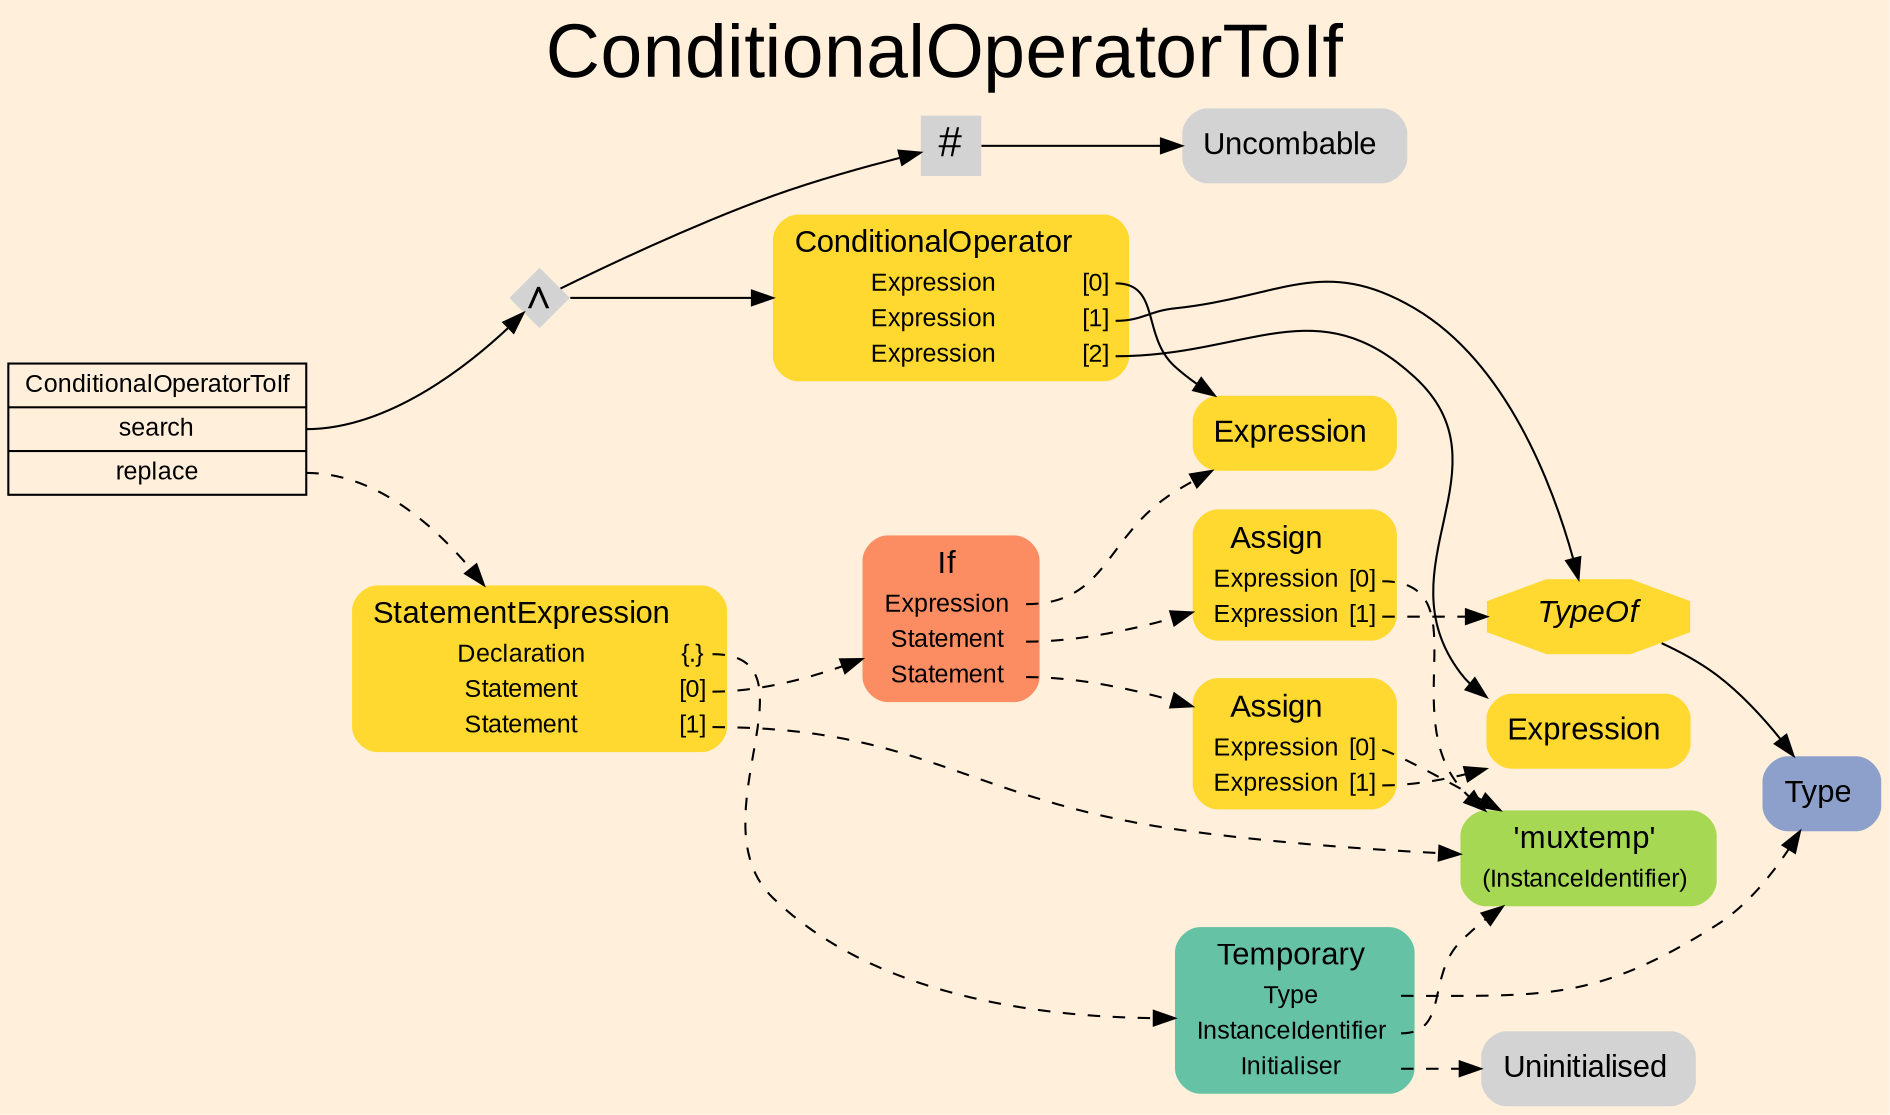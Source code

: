 digraph "ConditionalOperatorToIf" {
label = "ConditionalOperatorToIf"
labelloc = t
fontsize = "36"
graph [
    rankdir = "LR"
    ranksep = 0.3
    bgcolor = antiquewhite1
    color = black
    fontcolor = black
    fontname = "Arial"
];
node [
    fontname = "Arial"
];
edge [
    fontname = "Arial"
];

// -------------------- transformation figure --------------------
// -------- block CR#P40-0 ----------
"CR#P40-0" [
    shape = "record"
    fillcolor = antiquewhite1
    label = "<fixed> ConditionalOperatorToIf | <port0> search | <port1> replace"
    style = "filled"
    fontsize = "12"
    color = black
    fontcolor = black
];

"CR#P40-0":port0 -> "#B-2-696" [
    color = black
    fontcolor = black
];

"CR#P40-0":port1 -> "#B-2-687" [
    style="dashed"
    color = black
    fontcolor = black
];

// -------- block #B-2-696 ----------
"#B-2-696" [
    shape = "diamond"
    label = <∧>
    style = "filled"
    fontsize = "20"
    penwidth = 0.0
    fixedsize = true
    width = 0.4
    height = 0.4
];

"#B-2-696" -> "#B-2-684" [
    color = black
    fontcolor = black
];

"#B-2-696" -> "#B-4-7" [
    color = black
    fontcolor = black
];

// -------- block #B-2-684 ----------
"#B-2-684" [
    shape = "plaintext"
    fillcolor = "/set28/6"
    label = <<TABLE BORDER="0" CELLBORDER="0" CELLSPACING="0">
     <TR><TD><FONT POINT-SIZE="15.0">ConditionalOperator</FONT></TD><TD></TD></TR>
     <TR><TD>Expression</TD><TD PORT="port0">[0]</TD></TR>
     <TR><TD>Expression</TD><TD PORT="port1">[1]</TD></TR>
     <TR><TD>Expression</TD><TD PORT="port2">[2]</TD></TR>
    </TABLE>>
    style = "rounded,filled"
    fontsize = "12"
];

"#B-2-684":port0 -> "#B-2-685" [
    color = black
    fontcolor = black
];

"#B-2-684":port1 -> "#B-2-690" [
    color = black
    fontcolor = black
];

"#B-2-684":port2 -> "#B-2-686" [
    color = black
    fontcolor = black
];

// -------- block #B-2-685 ----------
"#B-2-685" [
    shape = "plaintext"
    fillcolor = "/set28/6"
    label = <<TABLE BORDER="0" CELLBORDER="0" CELLSPACING="0">
     <TR><TD><FONT POINT-SIZE="15.0">Expression</FONT></TD><TD></TD></TR>
    </TABLE>>
    style = "rounded,filled"
    fontsize = "12"
];

// -------- block #B-2-690 ----------
"#B-2-690" [
    shape = "octagon"
    fillcolor = "/set28/6"
    label = <<I>TypeOf</I>>
    style = "filled"
    fontsize = "15"
    penwidth = 0.0
];

"#B-2-690" -> "#B-2-691" [
    color = black
    fontcolor = black
];

// -------- block #B-2-691 ----------
"#B-2-691" [
    shape = "plaintext"
    fillcolor = "/set28/3"
    label = <<TABLE BORDER="0" CELLBORDER="0" CELLSPACING="0">
     <TR><TD><FONT POINT-SIZE="15.0">Type</FONT></TD><TD></TD></TR>
    </TABLE>>
    style = "rounded,filled"
    fontsize = "12"
];

// -------- block #B-2-686 ----------
"#B-2-686" [
    shape = "plaintext"
    fillcolor = "/set28/6"
    label = <<TABLE BORDER="0" CELLBORDER="0" CELLSPACING="0">
     <TR><TD><FONT POINT-SIZE="15.0">Expression</FONT></TD><TD></TD></TR>
    </TABLE>>
    style = "rounded,filled"
    fontsize = "12"
];

// -------- block #B-4-7 ----------
"#B-4-7" [
    shape = "square"
    label = <#>
    style = "filled"
    fontsize = "20"
    penwidth = 0.0
    fixedsize = true
    width = 0.4
    height = 0.4
];

"#B-4-7" -> "#B-2-697" [
    color = black
    fontcolor = black
];

// -------- block #B-2-697 ----------
"#B-2-697" [
    shape = "plaintext"
    label = <<TABLE BORDER="0" CELLBORDER="0" CELLSPACING="0">
     <TR><TD><FONT POINT-SIZE="15.0">Uncombable</FONT></TD><TD></TD></TR>
    </TABLE>>
    style = "rounded,filled"
    fontsize = "12"
];

// -------- block #B-2-687 ----------
"#B-2-687" [
    shape = "plaintext"
    fillcolor = "/set28/6"
    label = <<TABLE BORDER="0" CELLBORDER="0" CELLSPACING="0">
     <TR><TD><FONT POINT-SIZE="15.0">StatementExpression</FONT></TD><TD></TD></TR>
     <TR><TD>Declaration</TD><TD PORT="port0">{.}</TD></TR>
     <TR><TD>Statement</TD><TD PORT="port1">[0]</TD></TR>
     <TR><TD>Statement</TD><TD PORT="port2">[1]</TD></TR>
    </TABLE>>
    style = "rounded,filled"
    fontsize = "12"
];

"#B-2-687":port0 -> "#B-2-689" [
    style="dashed"
    color = black
    fontcolor = black
];

"#B-2-687":port1 -> "#B-2-692" [
    style="dashed"
    color = black
    fontcolor = black
];

"#B-2-687":port2 -> "#B-2-688" [
    style="dashed"
    color = black
    fontcolor = black
];

// -------- block #B-2-689 ----------
"#B-2-689" [
    shape = "plaintext"
    fillcolor = "/set28/1"
    label = <<TABLE BORDER="0" CELLBORDER="0" CELLSPACING="0">
     <TR><TD><FONT POINT-SIZE="15.0">Temporary</FONT></TD><TD></TD></TR>
     <TR><TD>Type</TD><TD PORT="port0"></TD></TR>
     <TR><TD>InstanceIdentifier</TD><TD PORT="port1"></TD></TR>
     <TR><TD>Initialiser</TD><TD PORT="port2"></TD></TR>
    </TABLE>>
    style = "rounded,filled"
    fontsize = "12"
];

"#B-2-689":port0 -> "#B-2-691" [
    style="dashed"
    color = black
    fontcolor = black
];

"#B-2-689":port1 -> "#B-2-688" [
    style="dashed"
    color = black
    fontcolor = black
];

"#B-2-689":port2 -> "#B-2-695" [
    style="dashed"
    color = black
    fontcolor = black
];

// -------- block #B-2-688 ----------
"#B-2-688" [
    shape = "plaintext"
    fillcolor = "/set28/5"
    label = <<TABLE BORDER="0" CELLBORDER="0" CELLSPACING="0">
     <TR><TD><FONT POINT-SIZE="15.0">'muxtemp'</FONT></TD><TD></TD></TR>
     <TR><TD>(InstanceIdentifier)</TD><TD PORT="port0"></TD></TR>
    </TABLE>>
    style = "rounded,filled"
    fontsize = "12"
];

// -------- block #B-2-695 ----------
"#B-2-695" [
    shape = "plaintext"
    label = <<TABLE BORDER="0" CELLBORDER="0" CELLSPACING="0">
     <TR><TD><FONT POINT-SIZE="15.0">Uninitialised</FONT></TD><TD></TD></TR>
    </TABLE>>
    style = "rounded,filled"
    fontsize = "12"
];

// -------- block #B-2-692 ----------
"#B-2-692" [
    shape = "plaintext"
    fillcolor = "/set28/2"
    label = <<TABLE BORDER="0" CELLBORDER="0" CELLSPACING="0">
     <TR><TD><FONT POINT-SIZE="15.0">If</FONT></TD><TD></TD></TR>
     <TR><TD>Expression</TD><TD PORT="port0"></TD></TR>
     <TR><TD>Statement</TD><TD PORT="port1"></TD></TR>
     <TR><TD>Statement</TD><TD PORT="port2"></TD></TR>
    </TABLE>>
    style = "rounded,filled"
    fontsize = "12"
];

"#B-2-692":port0 -> "#B-2-685" [
    style="dashed"
    color = black
    fontcolor = black
];

"#B-2-692":port1 -> "#B-2-693" [
    style="dashed"
    color = black
    fontcolor = black
];

"#B-2-692":port2 -> "#B-2-694" [
    style="dashed"
    color = black
    fontcolor = black
];

// -------- block #B-2-693 ----------
"#B-2-693" [
    shape = "plaintext"
    fillcolor = "/set28/6"
    label = <<TABLE BORDER="0" CELLBORDER="0" CELLSPACING="0">
     <TR><TD><FONT POINT-SIZE="15.0">Assign</FONT></TD><TD></TD></TR>
     <TR><TD>Expression</TD><TD PORT="port0">[0]</TD></TR>
     <TR><TD>Expression</TD><TD PORT="port1">[1]</TD></TR>
    </TABLE>>
    style = "rounded,filled"
    fontsize = "12"
];

"#B-2-693":port0 -> "#B-2-688" [
    style="dashed"
    color = black
    fontcolor = black
];

"#B-2-693":port1 -> "#B-2-690" [
    style="dashed"
    color = black
    fontcolor = black
];

// -------- block #B-2-694 ----------
"#B-2-694" [
    shape = "plaintext"
    fillcolor = "/set28/6"
    label = <<TABLE BORDER="0" CELLBORDER="0" CELLSPACING="0">
     <TR><TD><FONT POINT-SIZE="15.0">Assign</FONT></TD><TD></TD></TR>
     <TR><TD>Expression</TD><TD PORT="port0">[0]</TD></TR>
     <TR><TD>Expression</TD><TD PORT="port1">[1]</TD></TR>
    </TABLE>>
    style = "rounded,filled"
    fontsize = "12"
];

"#B-2-694":port0 -> "#B-2-688" [
    style="dashed"
    color = black
    fontcolor = black
];

"#B-2-694":port1 -> "#B-2-686" [
    style="dashed"
    color = black
    fontcolor = black
];


}
